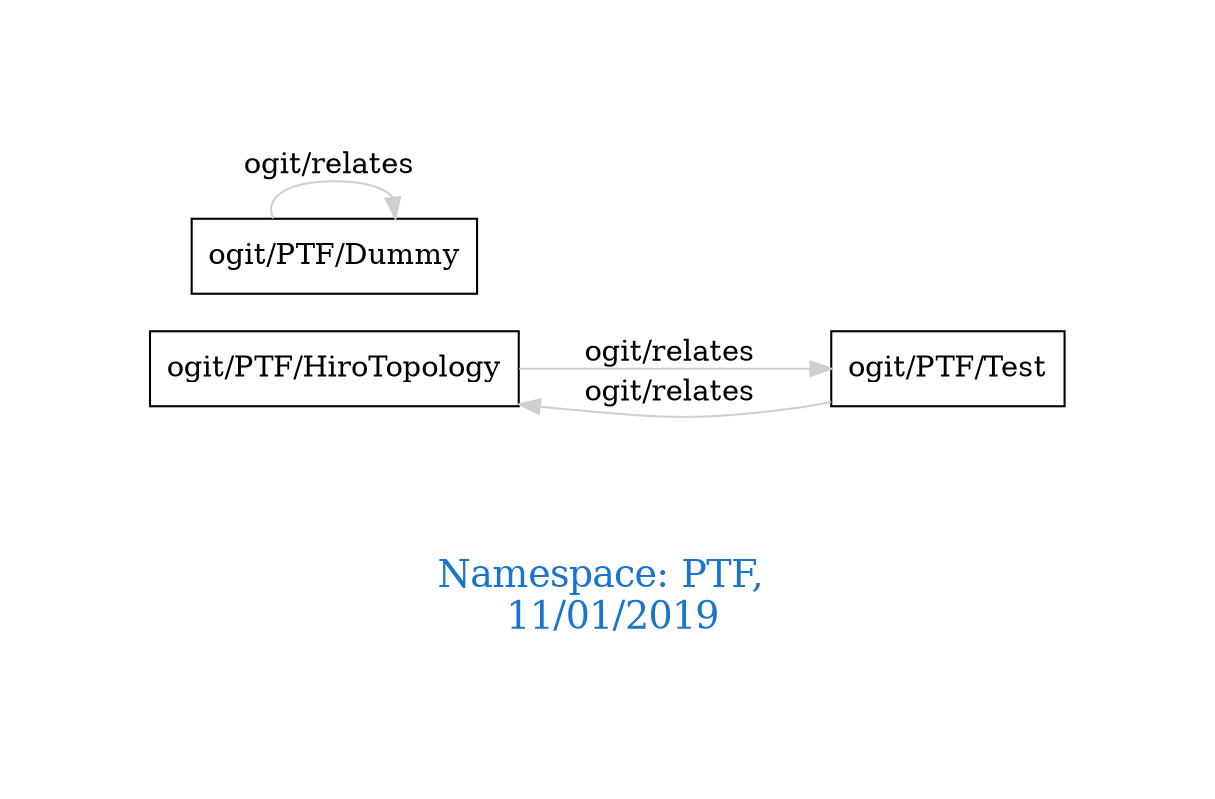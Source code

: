 digraph OGIT_ontology {
 graph [ rankdir= LR,pad=1 
fontsize = 18,
fontcolor= dodgerblue3,label = "\n\n\nNamespace: PTF, \n 11/01/2019"];
node[shape=polygon];
edge [  color="gray81"];

   "ogit/PTF/HiroTopology" -> "ogit/PTF/Test" [label="   ogit/relates    "];
   "ogit/PTF/Test" -> "ogit/PTF/HiroTopology" [label="   ogit/relates    "];
   "ogit/PTF/Dummy" -> "ogit/PTF/Dummy" [label="   ogit/relates    "];
}
